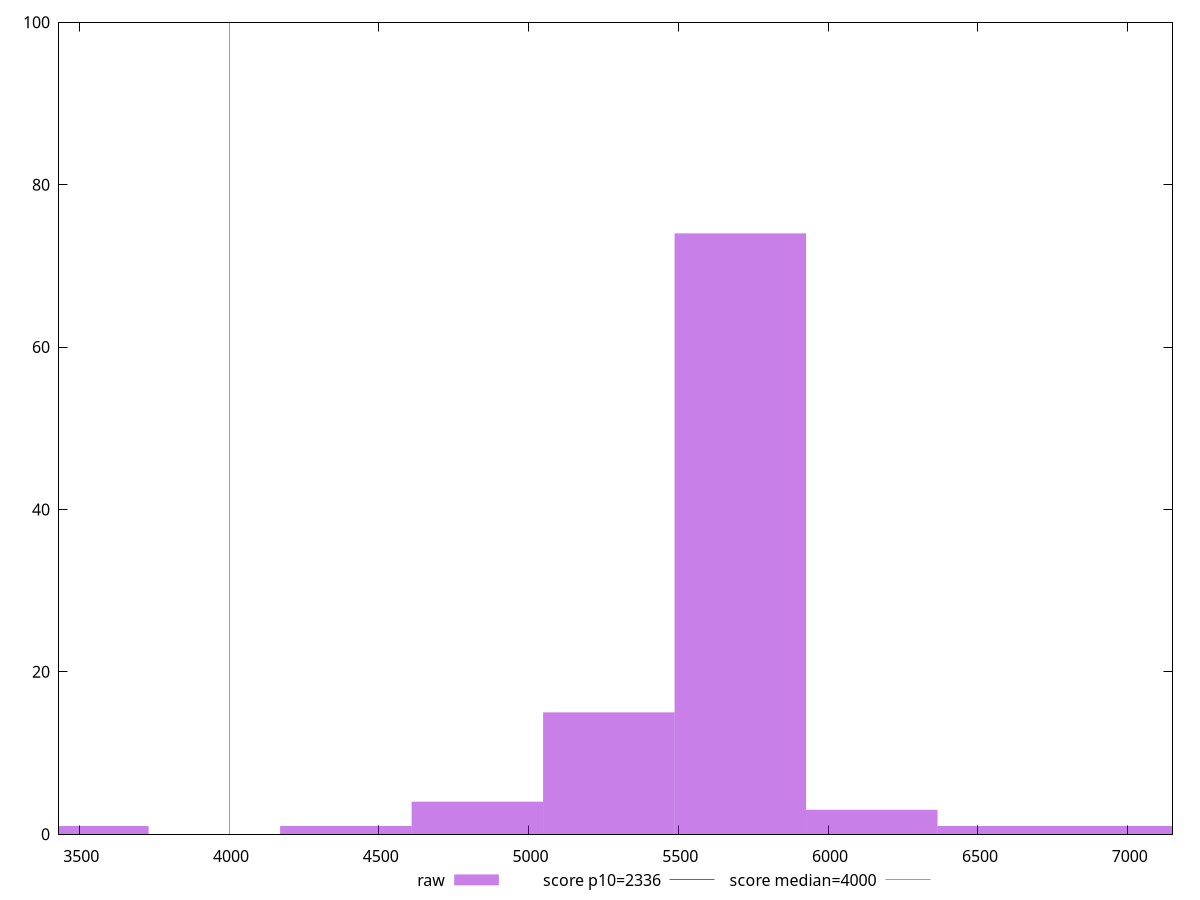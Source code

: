 reset

$raw <<EOF
5706.828119892955 74
6145.81489834626 3
5267.841341439651 15
4828.854562986347 4
6584.801676799564 1
4389.867784533043 1
3511.8942276264343 1
7023.7884552528685 1
EOF

set key outside below
set boxwidth 438.9867784533043
set xrange [3432.1140000000005:7149.7955]
set yrange [0:100]
set trange [0:100]
set style fill transparent solid 0.5 noborder

set parametric
set terminal svg size 640, 490 enhanced background rgb 'white'
set output "reports/report_00030_2021-02-24T20-42-31.540Z/first-meaningful-paint/samples/astro/raw/histogram.svg"

plot $raw title "raw" with boxes, \
     2336,t title "score p10=2336", \
     4000,t title "score median=4000"

reset
